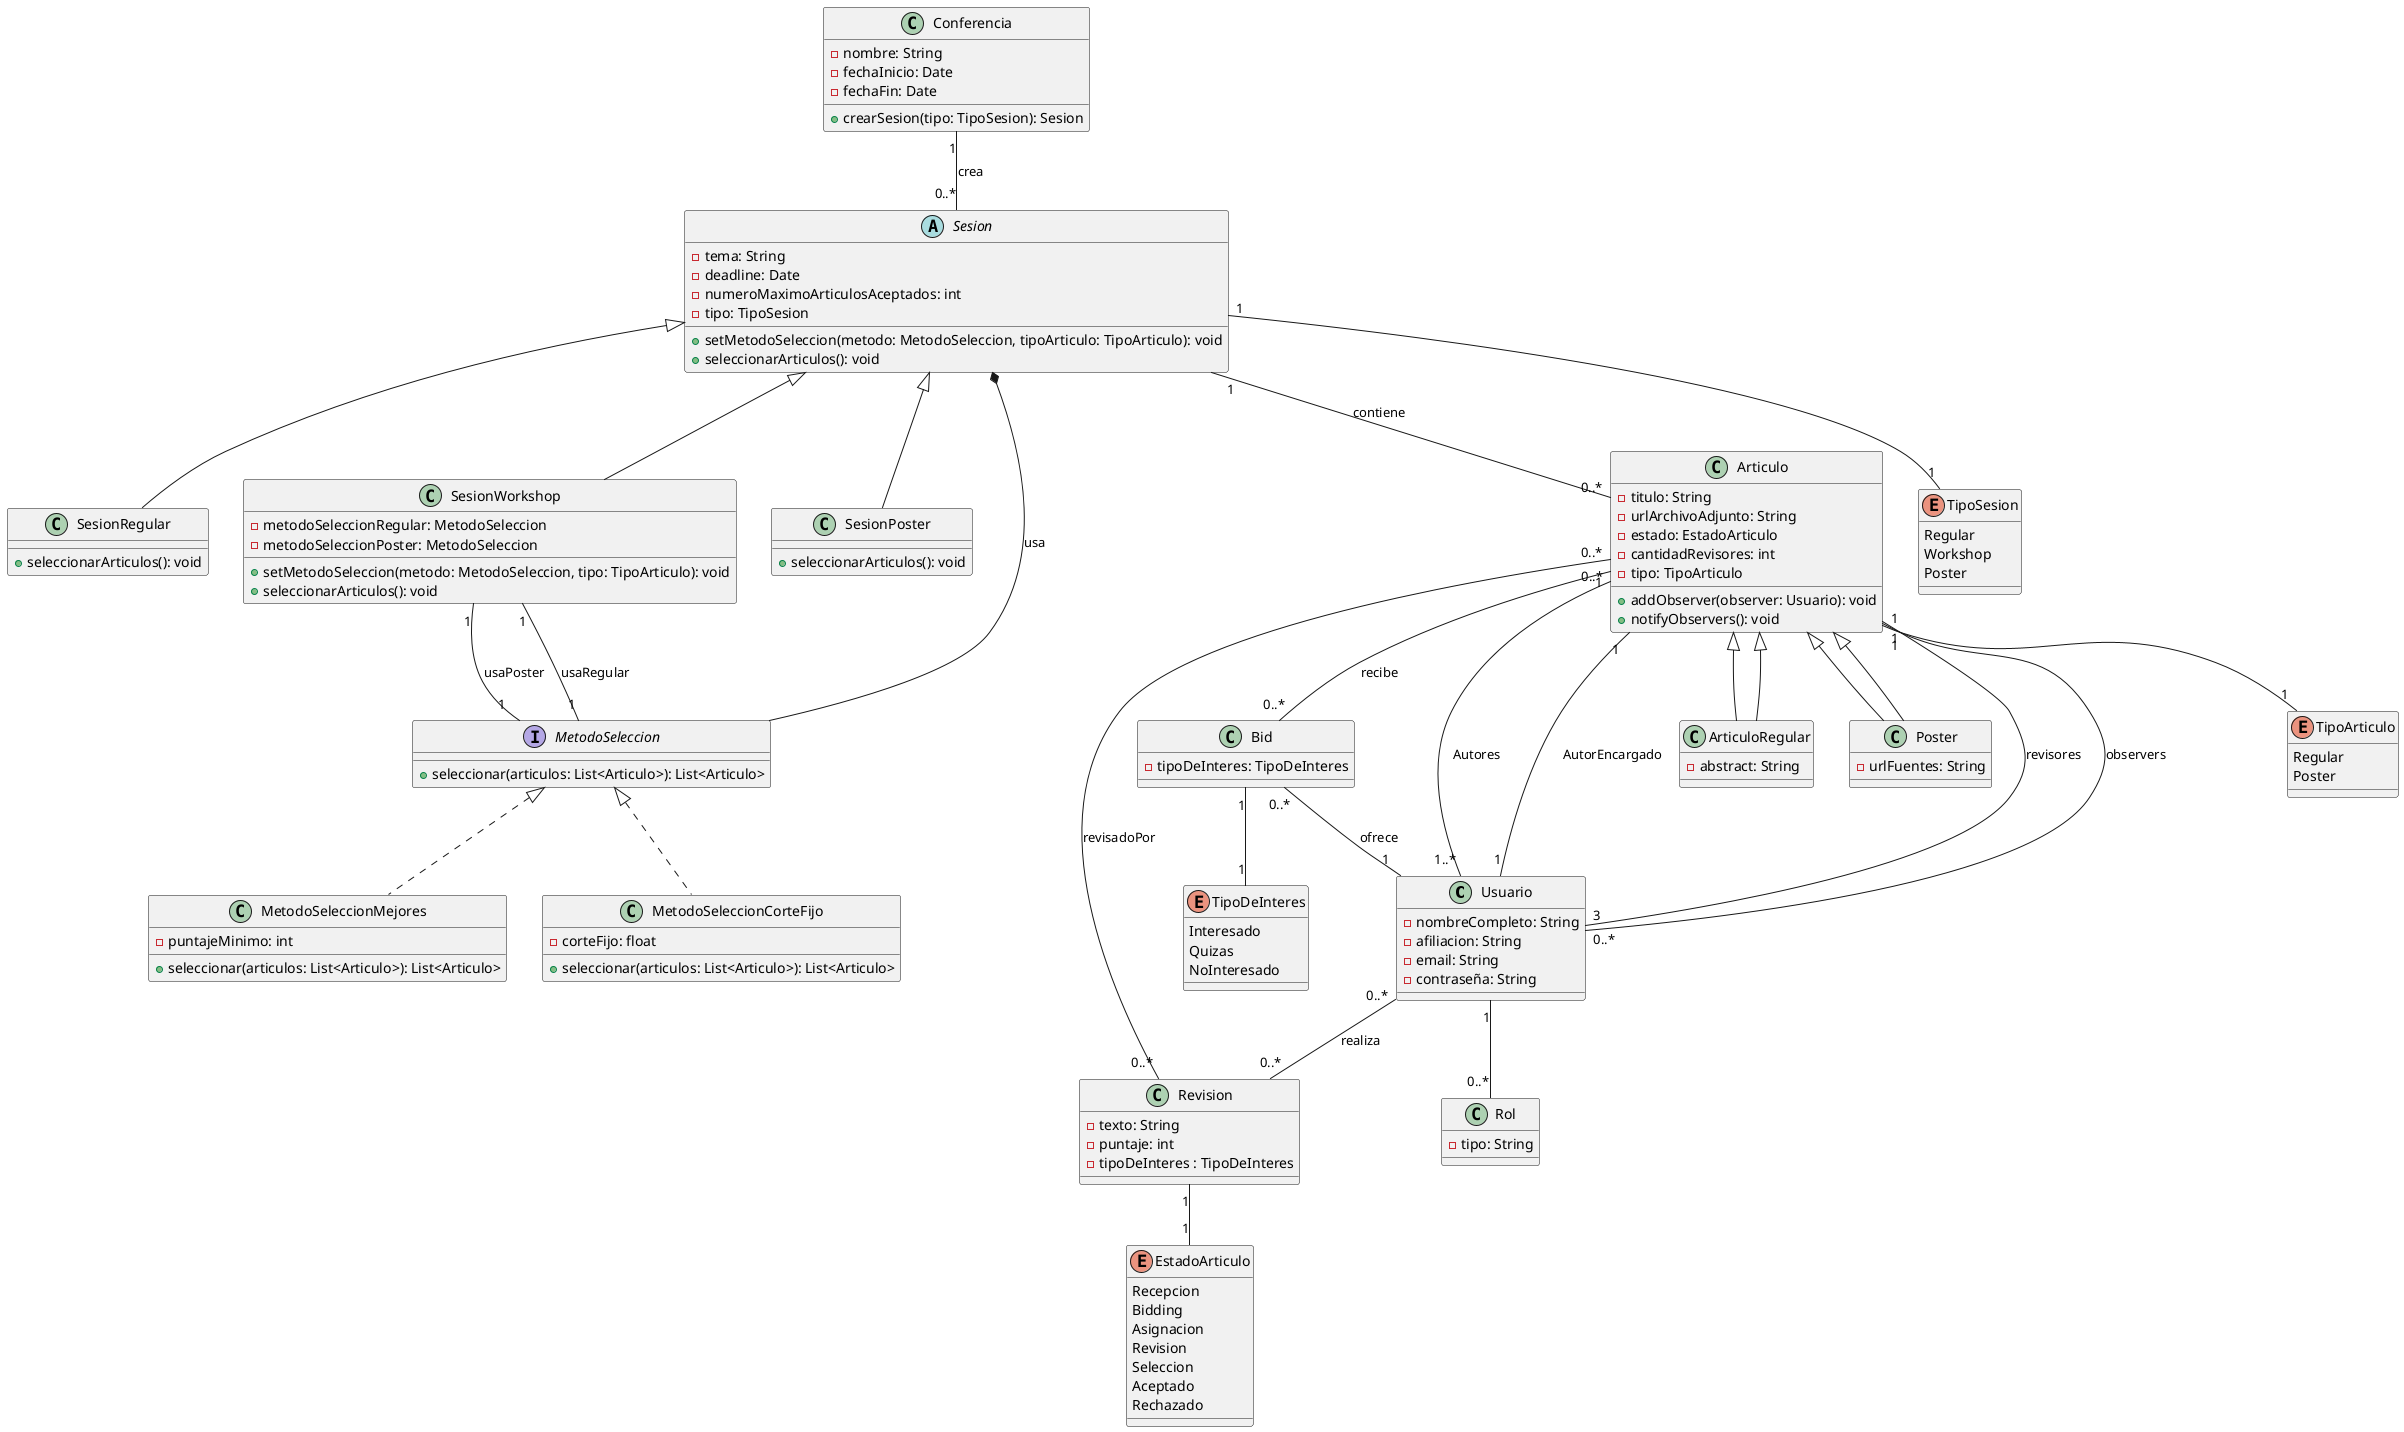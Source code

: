 @startuml ComfyChair 

class Usuario {
    - nombreCompleto: String
    - afiliacion: String
    - email: String
    - contraseña: String
}

class Conferencia {
    - nombre: String
    - fechaInicio: Date
    - fechaFin: Date
    + crearSesion(tipo: TipoSesion): Sesion
}

abstract class Sesion {
    - tema: String
    - deadline: Date
    - numeroMaximoArticulosAceptados: int
    - tipo: TipoSesion
    + setMetodoSeleccion(metodo: MetodoSeleccion, tipoArticulo: TipoArticulo): void
    + seleccionarArticulos(): void
}

class SesionRegular extends Sesion {
    + seleccionarArticulos(): void
}

class SesionWorkshop extends Sesion {
    - metodoSeleccionRegular: MetodoSeleccion
    - metodoSeleccionPoster: MetodoSeleccion
    + setMetodoSeleccion(metodo: MetodoSeleccion, tipo: TipoArticulo): void
    + seleccionarArticulos(): void
}

class SesionPoster extends Sesion {
    + seleccionarArticulos(): void
}

class Articulo {
    - titulo: String
    - urlArchivoAdjunto: String
    - estado: EstadoArticulo
    - cantidadRevisores: int
    - tipo: TipoArticulo
    + addObserver(observer: Usuario): void
    + notifyObservers(): void
}

enum EstadoArticulo {
    Recepcion
    Bidding
    Asignacion
    Revision
    Seleccion
    Aceptado
    Rechazado
}

class ArticuloRegular extends Articulo {
    - abstract: String
}

class Poster extends Articulo {
    - urlFuentes: String
}

class Revision {
    - texto: String
    - puntaje: int
    - tipoDeInteres : TipoDeInteres
}

class Rol {
    - tipo: String
}

class Bid {
    - tipoDeInteres: TipoDeInteres
}

enum TipoDeInteres {
    Interesado
    Quizas
    NoInteresado
}

interface MetodoSeleccion {
    + seleccionar(articulos: List<Articulo>): List<Articulo>
}

class MetodoSeleccionCorteFijo implements MetodoSeleccion {
    - corteFijo: float
    + seleccionar(articulos: List<Articulo>): List<Articulo>
}

class MetodoSeleccionMejores implements MetodoSeleccion {
    - puntajeMinimo: int
    + seleccionar(articulos: List<Articulo>): List<Articulo>
}

enum TipoSesion {
    Regular
    Workshop
    Poster
}

enum TipoArticulo {
    Regular
    Poster
}

Usuario "1" -- "0..*" Rol
Conferencia "1" -- "0..*" Sesion : crea
Sesion "1" -- "0..*" Articulo : contiene
Articulo "0..*" -- "1..*" Usuario : Autores
Articulo "1" -- "1" Usuario : AutorEncargado
Articulo <|-- ArticuloRegular
Articulo <|-- Poster
Articulo "0..*" -- "0..*" Revision : revisadoPor
Usuario "0..*" -- "0..*" Revision : realiza
Articulo "1" -- "0..*" Bid : recibe
Bid "0..*" -- "1" Usuario : ofrece
Articulo "1" -- "3" Usuario : revisores
Sesion *-- MetodoSeleccion : usa
SesionWorkshop "1" -- "1" MetodoSeleccion : usaRegular
SesionWorkshop "1" -- "1" MetodoSeleccion : usaPoster
Articulo "1" -- "0..*" Usuario : observers
Sesion "1" -- "1" TipoSesion
Articulo "1" -- "1" TipoArticulo
Revision "1" -- "1" EstadoArticulo
Bid "1" -- "1" TipoDeInteres

@enduml
